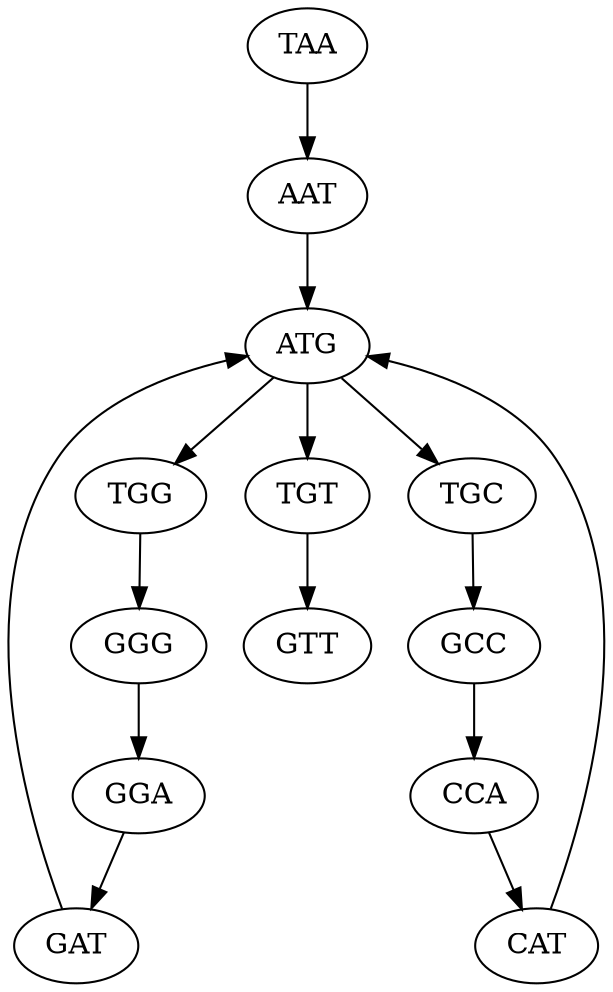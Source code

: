 /// DeBruijn graph
digraph {
	ATG [label=ATG]
	GCC [label=GCC]
	TAA [label=TAA]
	CCA [label=CCA]
	TGG [label=TGG]
	TGC [label=TGC]
	GGA [label=GGA]
	GAT [label=GAT]
	CAT [label=CAT]
	AAT [label=AAT]
	TGT [label=TGT]
	GGG [label=GGG]
		ATG -> TGC
		ATG -> TGG
		ATG -> TGT
		GCC -> CCA
		TAA -> AAT
		CCA -> CAT
		TGG -> GGG
		TGC -> GCC
		GGA -> GAT
		GAT -> ATG
		CAT -> ATG
		AAT -> ATG
		TGT -> GTT
		GGG -> GGA
}